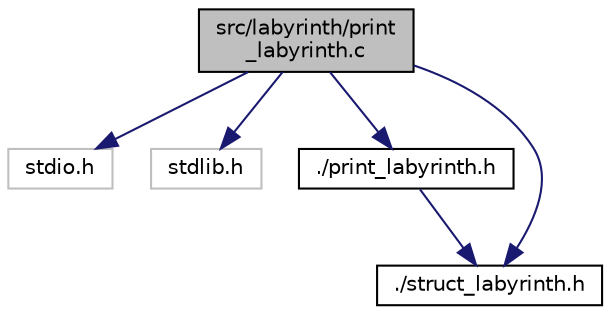 digraph "src/labyrinth/print_labyrinth.c"
{
  edge [fontname="Helvetica",fontsize="10",labelfontname="Helvetica",labelfontsize="10"];
  node [fontname="Helvetica",fontsize="10",shape=record];
  Node0 [label="src/labyrinth/print\l_labyrinth.c",height=0.2,width=0.4,color="black", fillcolor="grey75", style="filled", fontcolor="black"];
  Node0 -> Node1 [color="midnightblue",fontsize="10",style="solid",fontname="Helvetica"];
  Node1 [label="stdio.h",height=0.2,width=0.4,color="grey75", fillcolor="white", style="filled"];
  Node0 -> Node2 [color="midnightblue",fontsize="10",style="solid",fontname="Helvetica"];
  Node2 [label="stdlib.h",height=0.2,width=0.4,color="grey75", fillcolor="white", style="filled"];
  Node0 -> Node3 [color="midnightblue",fontsize="10",style="solid",fontname="Helvetica"];
  Node3 [label="./print_labyrinth.h",height=0.2,width=0.4,color="black", fillcolor="white", style="filled",URL="$print__labyrinth_8h.html",tooltip="All prototypes of print_labyrinth.c. "];
  Node3 -> Node4 [color="midnightblue",fontsize="10",style="solid",fontname="Helvetica"];
  Node4 [label="./struct_labyrinth.h",height=0.2,width=0.4,color="black", fillcolor="white", style="filled",URL="$struct__labyrinth_8h.html",tooltip="Prototypes of struct_labyrinth.c and structures. "];
  Node0 -> Node4 [color="midnightblue",fontsize="10",style="solid",fontname="Helvetica"];
}
